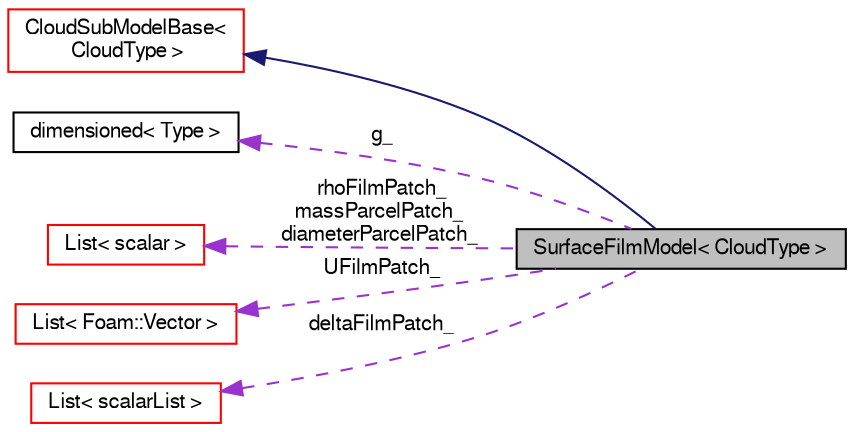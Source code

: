 digraph "SurfaceFilmModel&lt; CloudType &gt;"
{
  bgcolor="transparent";
  edge [fontname="FreeSans",fontsize="10",labelfontname="FreeSans",labelfontsize="10"];
  node [fontname="FreeSans",fontsize="10",shape=record];
  rankdir="LR";
  Node7 [label="SurfaceFilmModel\< CloudType \>",height=0.2,width=0.4,color="black", fillcolor="grey75", style="filled", fontcolor="black"];
  Node8 -> Node7 [dir="back",color="midnightblue",fontsize="10",style="solid",fontname="FreeSans"];
  Node8 [label="CloudSubModelBase\<\l CloudType \>",height=0.2,width=0.4,color="red",URL="$a24006.html",tooltip="Base class for cloud sub-models. "];
  Node46 -> Node7 [dir="back",color="darkorchid3",fontsize="10",style="dashed",label=" g_" ,fontname="FreeSans"];
  Node46 [label="dimensioned\< Type \>",height=0.2,width=0.4,color="black",URL="$a26366.html",tooltip="Generic dimensioned Type class. "];
  Node47 -> Node7 [dir="back",color="darkorchid3",fontsize="10",style="dashed",label=" rhoFilmPatch_\nmassParcelPatch_\ndiameterParcelPatch_" ,fontname="FreeSans"];
  Node47 [label="List\< scalar \>",height=0.2,width=0.4,color="red",URL="$a25694.html"];
  Node51 -> Node7 [dir="back",color="darkorchid3",fontsize="10",style="dashed",label=" UFilmPatch_" ,fontname="FreeSans"];
  Node51 [label="List\< Foam::Vector \>",height=0.2,width=0.4,color="red",URL="$a25694.html"];
  Node53 -> Node7 [dir="back",color="darkorchid3",fontsize="10",style="dashed",label=" deltaFilmPatch_" ,fontname="FreeSans"];
  Node53 [label="List\< scalarList \>",height=0.2,width=0.4,color="red",URL="$a25694.html"];
}

